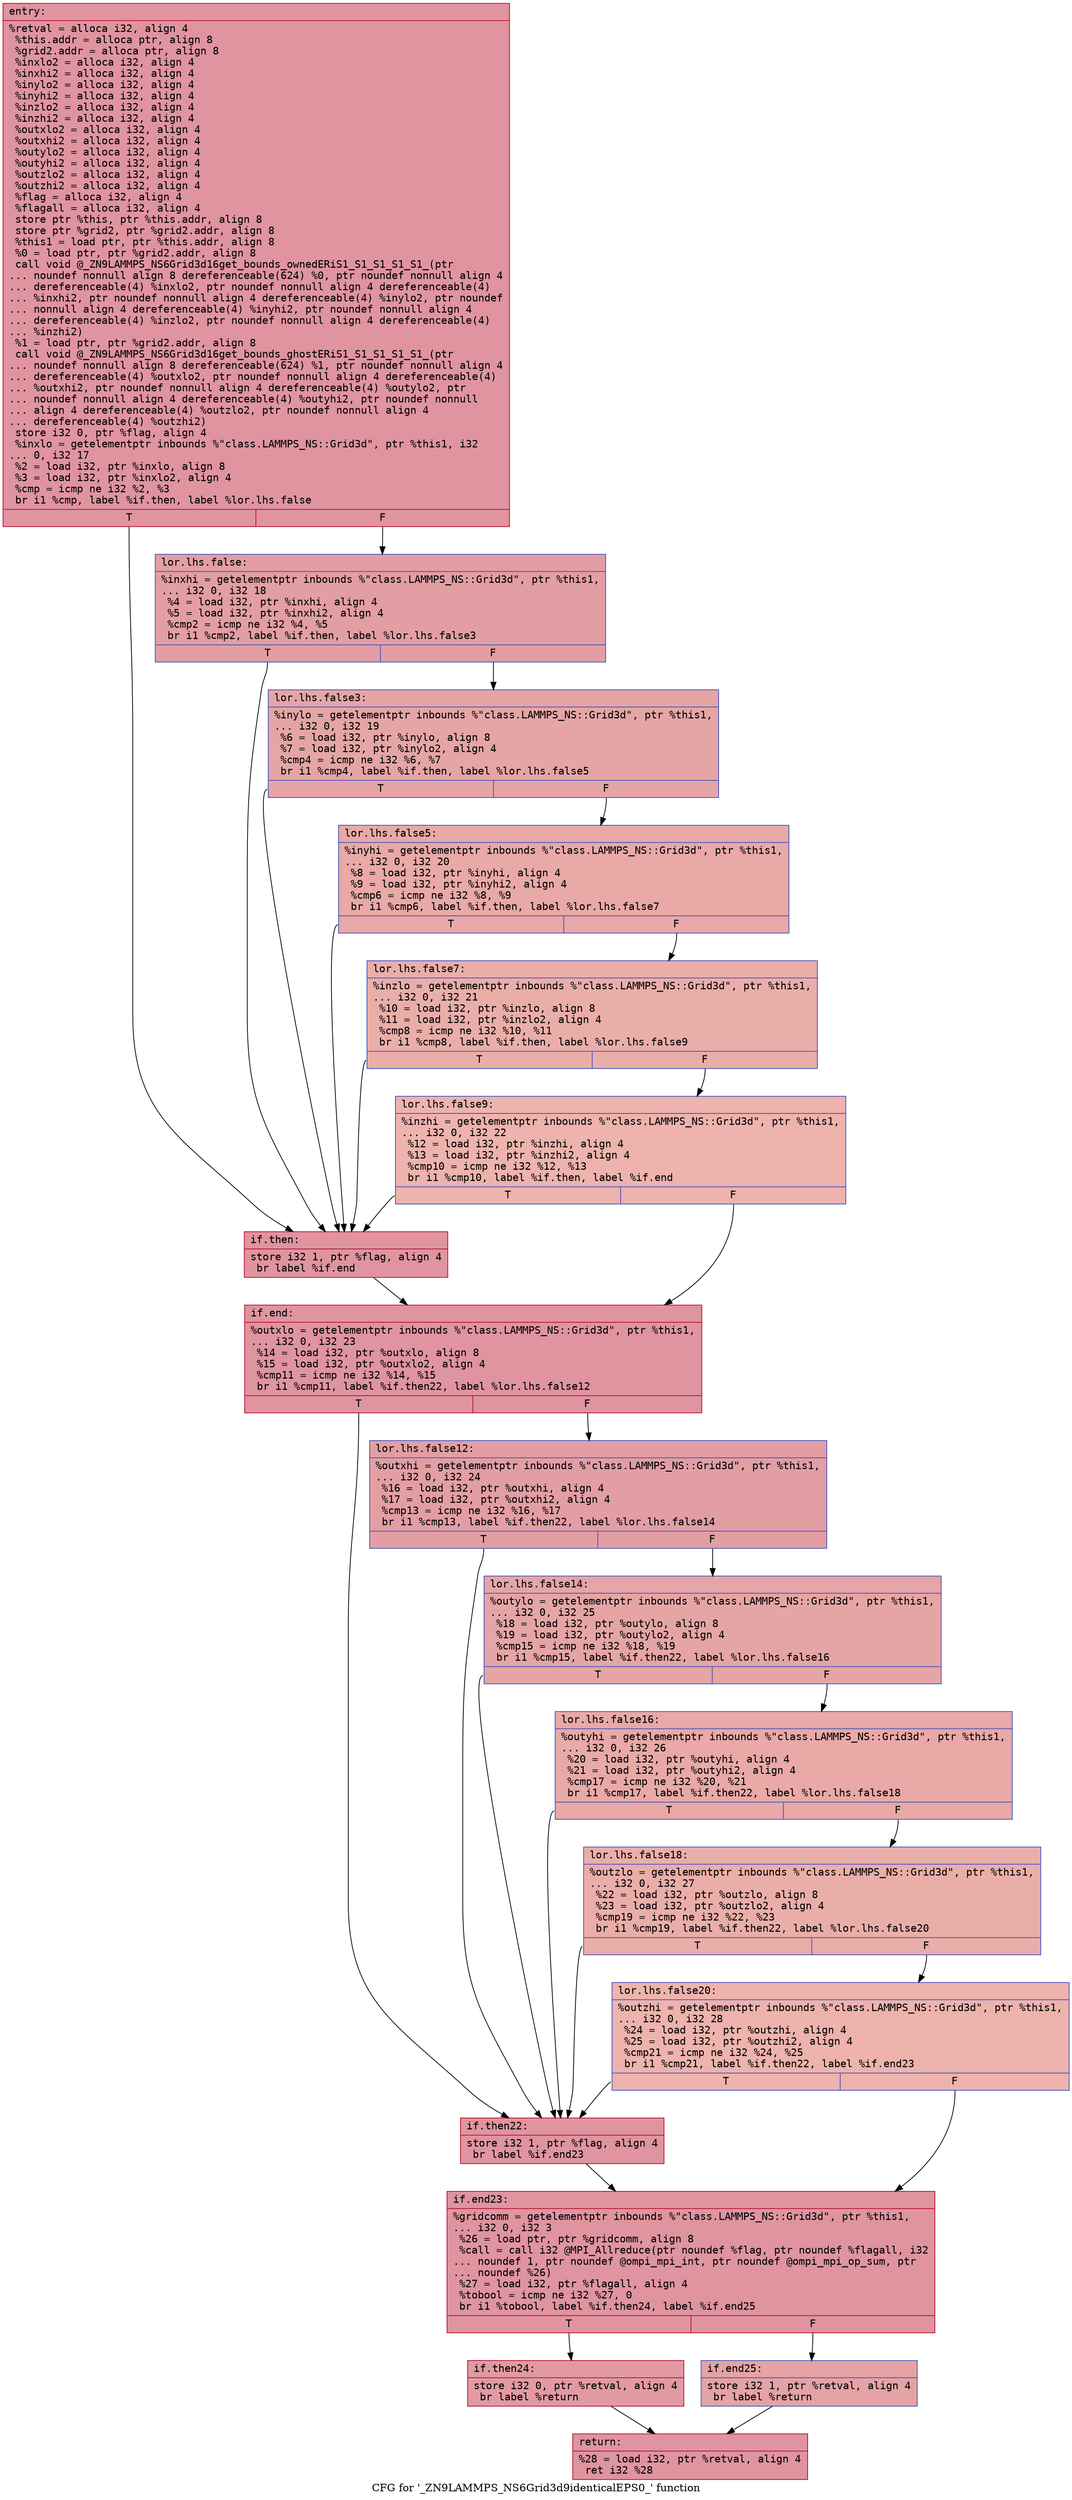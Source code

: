 digraph "CFG for '_ZN9LAMMPS_NS6Grid3d9identicalEPS0_' function" {
	label="CFG for '_ZN9LAMMPS_NS6Grid3d9identicalEPS0_' function";

	Node0x55fcd5f84db0 [shape=record,color="#b70d28ff", style=filled, fillcolor="#b70d2870" fontname="Courier",label="{entry:\l|  %retval = alloca i32, align 4\l  %this.addr = alloca ptr, align 8\l  %grid2.addr = alloca ptr, align 8\l  %inxlo2 = alloca i32, align 4\l  %inxhi2 = alloca i32, align 4\l  %inylo2 = alloca i32, align 4\l  %inyhi2 = alloca i32, align 4\l  %inzlo2 = alloca i32, align 4\l  %inzhi2 = alloca i32, align 4\l  %outxlo2 = alloca i32, align 4\l  %outxhi2 = alloca i32, align 4\l  %outylo2 = alloca i32, align 4\l  %outyhi2 = alloca i32, align 4\l  %outzlo2 = alloca i32, align 4\l  %outzhi2 = alloca i32, align 4\l  %flag = alloca i32, align 4\l  %flagall = alloca i32, align 4\l  store ptr %this, ptr %this.addr, align 8\l  store ptr %grid2, ptr %grid2.addr, align 8\l  %this1 = load ptr, ptr %this.addr, align 8\l  %0 = load ptr, ptr %grid2.addr, align 8\l  call void @_ZN9LAMMPS_NS6Grid3d16get_bounds_ownedERiS1_S1_S1_S1_S1_(ptr\l... noundef nonnull align 8 dereferenceable(624) %0, ptr noundef nonnull align 4\l... dereferenceable(4) %inxlo2, ptr noundef nonnull align 4 dereferenceable(4)\l... %inxhi2, ptr noundef nonnull align 4 dereferenceable(4) %inylo2, ptr noundef\l... nonnull align 4 dereferenceable(4) %inyhi2, ptr noundef nonnull align 4\l... dereferenceable(4) %inzlo2, ptr noundef nonnull align 4 dereferenceable(4)\l... %inzhi2)\l  %1 = load ptr, ptr %grid2.addr, align 8\l  call void @_ZN9LAMMPS_NS6Grid3d16get_bounds_ghostERiS1_S1_S1_S1_S1_(ptr\l... noundef nonnull align 8 dereferenceable(624) %1, ptr noundef nonnull align 4\l... dereferenceable(4) %outxlo2, ptr noundef nonnull align 4 dereferenceable(4)\l... %outxhi2, ptr noundef nonnull align 4 dereferenceable(4) %outylo2, ptr\l... noundef nonnull align 4 dereferenceable(4) %outyhi2, ptr noundef nonnull\l... align 4 dereferenceable(4) %outzlo2, ptr noundef nonnull align 4\l... dereferenceable(4) %outzhi2)\l  store i32 0, ptr %flag, align 4\l  %inxlo = getelementptr inbounds %\"class.LAMMPS_NS::Grid3d\", ptr %this1, i32\l... 0, i32 17\l  %2 = load i32, ptr %inxlo, align 8\l  %3 = load i32, ptr %inxlo2, align 4\l  %cmp = icmp ne i32 %2, %3\l  br i1 %cmp, label %if.then, label %lor.lhs.false\l|{<s0>T|<s1>F}}"];
	Node0x55fcd5f84db0:s0 -> Node0x55fcd5f85b90[tooltip="entry -> if.then\nProbability 50.00%" ];
	Node0x55fcd5f84db0:s1 -> Node0x55fcd5f86600[tooltip="entry -> lor.lhs.false\nProbability 50.00%" ];
	Node0x55fcd5f86600 [shape=record,color="#3d50c3ff", style=filled, fillcolor="#be242e70" fontname="Courier",label="{lor.lhs.false:\l|  %inxhi = getelementptr inbounds %\"class.LAMMPS_NS::Grid3d\", ptr %this1,\l... i32 0, i32 18\l  %4 = load i32, ptr %inxhi, align 4\l  %5 = load i32, ptr %inxhi2, align 4\l  %cmp2 = icmp ne i32 %4, %5\l  br i1 %cmp2, label %if.then, label %lor.lhs.false3\l|{<s0>T|<s1>F}}"];
	Node0x55fcd5f86600:s0 -> Node0x55fcd5f85b90[tooltip="lor.lhs.false -> if.then\nProbability 50.00%" ];
	Node0x55fcd5f86600:s1 -> Node0x55fcd5f85560[tooltip="lor.lhs.false -> lor.lhs.false3\nProbability 50.00%" ];
	Node0x55fcd5f85560 [shape=record,color="#3d50c3ff", style=filled, fillcolor="#c5333470" fontname="Courier",label="{lor.lhs.false3:\l|  %inylo = getelementptr inbounds %\"class.LAMMPS_NS::Grid3d\", ptr %this1,\l... i32 0, i32 19\l  %6 = load i32, ptr %inylo, align 8\l  %7 = load i32, ptr %inylo2, align 4\l  %cmp4 = icmp ne i32 %6, %7\l  br i1 %cmp4, label %if.then, label %lor.lhs.false5\l|{<s0>T|<s1>F}}"];
	Node0x55fcd5f85560:s0 -> Node0x55fcd5f85b90[tooltip="lor.lhs.false3 -> if.then\nProbability 50.00%" ];
	Node0x55fcd5f85560:s1 -> Node0x55fcd5f86f30[tooltip="lor.lhs.false3 -> lor.lhs.false5\nProbability 50.00%" ];
	Node0x55fcd5f86f30 [shape=record,color="#3d50c3ff", style=filled, fillcolor="#ca3b3770" fontname="Courier",label="{lor.lhs.false5:\l|  %inyhi = getelementptr inbounds %\"class.LAMMPS_NS::Grid3d\", ptr %this1,\l... i32 0, i32 20\l  %8 = load i32, ptr %inyhi, align 4\l  %9 = load i32, ptr %inyhi2, align 4\l  %cmp6 = icmp ne i32 %8, %9\l  br i1 %cmp6, label %if.then, label %lor.lhs.false7\l|{<s0>T|<s1>F}}"];
	Node0x55fcd5f86f30:s0 -> Node0x55fcd5f85b90[tooltip="lor.lhs.false5 -> if.then\nProbability 50.00%" ];
	Node0x55fcd5f86f30:s1 -> Node0x55fcd5f872f0[tooltip="lor.lhs.false5 -> lor.lhs.false7\nProbability 50.00%" ];
	Node0x55fcd5f872f0 [shape=record,color="#3d50c3ff", style=filled, fillcolor="#d0473d70" fontname="Courier",label="{lor.lhs.false7:\l|  %inzlo = getelementptr inbounds %\"class.LAMMPS_NS::Grid3d\", ptr %this1,\l... i32 0, i32 21\l  %10 = load i32, ptr %inzlo, align 8\l  %11 = load i32, ptr %inzlo2, align 4\l  %cmp8 = icmp ne i32 %10, %11\l  br i1 %cmp8, label %if.then, label %lor.lhs.false9\l|{<s0>T|<s1>F}}"];
	Node0x55fcd5f872f0:s0 -> Node0x55fcd5f85b90[tooltip="lor.lhs.false7 -> if.then\nProbability 50.00%" ];
	Node0x55fcd5f872f0:s1 -> Node0x55fcd5f876b0[tooltip="lor.lhs.false7 -> lor.lhs.false9\nProbability 50.00%" ];
	Node0x55fcd5f876b0 [shape=record,color="#3d50c3ff", style=filled, fillcolor="#d6524470" fontname="Courier",label="{lor.lhs.false9:\l|  %inzhi = getelementptr inbounds %\"class.LAMMPS_NS::Grid3d\", ptr %this1,\l... i32 0, i32 22\l  %12 = load i32, ptr %inzhi, align 4\l  %13 = load i32, ptr %inzhi2, align 4\l  %cmp10 = icmp ne i32 %12, %13\l  br i1 %cmp10, label %if.then, label %if.end\l|{<s0>T|<s1>F}}"];
	Node0x55fcd5f876b0:s0 -> Node0x55fcd5f85b90[tooltip="lor.lhs.false9 -> if.then\nProbability 50.00%" ];
	Node0x55fcd5f876b0:s1 -> Node0x55fcd5f87a70[tooltip="lor.lhs.false9 -> if.end\nProbability 50.00%" ];
	Node0x55fcd5f85b90 [shape=record,color="#b70d28ff", style=filled, fillcolor="#b70d2870" fontname="Courier",label="{if.then:\l|  store i32 1, ptr %flag, align 4\l  br label %if.end\l}"];
	Node0x55fcd5f85b90 -> Node0x55fcd5f87a70[tooltip="if.then -> if.end\nProbability 100.00%" ];
	Node0x55fcd5f87a70 [shape=record,color="#b70d28ff", style=filled, fillcolor="#b70d2870" fontname="Courier",label="{if.end:\l|  %outxlo = getelementptr inbounds %\"class.LAMMPS_NS::Grid3d\", ptr %this1,\l... i32 0, i32 23\l  %14 = load i32, ptr %outxlo, align 8\l  %15 = load i32, ptr %outxlo2, align 4\l  %cmp11 = icmp ne i32 %14, %15\l  br i1 %cmp11, label %if.then22, label %lor.lhs.false12\l|{<s0>T|<s1>F}}"];
	Node0x55fcd5f87a70:s0 -> Node0x55fcd5f87f30[tooltip="if.end -> if.then22\nProbability 50.00%" ];
	Node0x55fcd5f87a70:s1 -> Node0x55fcd5f87fb0[tooltip="if.end -> lor.lhs.false12\nProbability 50.00%" ];
	Node0x55fcd5f87fb0 [shape=record,color="#3d50c3ff", style=filled, fillcolor="#be242e70" fontname="Courier",label="{lor.lhs.false12:\l|  %outxhi = getelementptr inbounds %\"class.LAMMPS_NS::Grid3d\", ptr %this1,\l... i32 0, i32 24\l  %16 = load i32, ptr %outxhi, align 4\l  %17 = load i32, ptr %outxhi2, align 4\l  %cmp13 = icmp ne i32 %16, %17\l  br i1 %cmp13, label %if.then22, label %lor.lhs.false14\l|{<s0>T|<s1>F}}"];
	Node0x55fcd5f87fb0:s0 -> Node0x55fcd5f87f30[tooltip="lor.lhs.false12 -> if.then22\nProbability 50.00%" ];
	Node0x55fcd5f87fb0:s1 -> Node0x55fcd5f883a0[tooltip="lor.lhs.false12 -> lor.lhs.false14\nProbability 50.00%" ];
	Node0x55fcd5f883a0 [shape=record,color="#3d50c3ff", style=filled, fillcolor="#c5333470" fontname="Courier",label="{lor.lhs.false14:\l|  %outylo = getelementptr inbounds %\"class.LAMMPS_NS::Grid3d\", ptr %this1,\l... i32 0, i32 25\l  %18 = load i32, ptr %outylo, align 8\l  %19 = load i32, ptr %outylo2, align 4\l  %cmp15 = icmp ne i32 %18, %19\l  br i1 %cmp15, label %if.then22, label %lor.lhs.false16\l|{<s0>T|<s1>F}}"];
	Node0x55fcd5f883a0:s0 -> Node0x55fcd5f87f30[tooltip="lor.lhs.false14 -> if.then22\nProbability 50.00%" ];
	Node0x55fcd5f883a0:s1 -> Node0x55fcd5f86650[tooltip="lor.lhs.false14 -> lor.lhs.false16\nProbability 50.00%" ];
	Node0x55fcd5f86650 [shape=record,color="#3d50c3ff", style=filled, fillcolor="#ca3b3770" fontname="Courier",label="{lor.lhs.false16:\l|  %outyhi = getelementptr inbounds %\"class.LAMMPS_NS::Grid3d\", ptr %this1,\l... i32 0, i32 26\l  %20 = load i32, ptr %outyhi, align 4\l  %21 = load i32, ptr %outyhi2, align 4\l  %cmp17 = icmp ne i32 %20, %21\l  br i1 %cmp17, label %if.then22, label %lor.lhs.false18\l|{<s0>T|<s1>F}}"];
	Node0x55fcd5f86650:s0 -> Node0x55fcd5f87f30[tooltip="lor.lhs.false16 -> if.then22\nProbability 50.00%" ];
	Node0x55fcd5f86650:s1 -> Node0x55fcd5f88e30[tooltip="lor.lhs.false16 -> lor.lhs.false18\nProbability 50.00%" ];
	Node0x55fcd5f88e30 [shape=record,color="#3d50c3ff", style=filled, fillcolor="#d0473d70" fontname="Courier",label="{lor.lhs.false18:\l|  %outzlo = getelementptr inbounds %\"class.LAMMPS_NS::Grid3d\", ptr %this1,\l... i32 0, i32 27\l  %22 = load i32, ptr %outzlo, align 8\l  %23 = load i32, ptr %outzlo2, align 4\l  %cmp19 = icmp ne i32 %22, %23\l  br i1 %cmp19, label %if.then22, label %lor.lhs.false20\l|{<s0>T|<s1>F}}"];
	Node0x55fcd5f88e30:s0 -> Node0x55fcd5f87f30[tooltip="lor.lhs.false18 -> if.then22\nProbability 50.00%" ];
	Node0x55fcd5f88e30:s1 -> Node0x55fcd5f891f0[tooltip="lor.lhs.false18 -> lor.lhs.false20\nProbability 50.00%" ];
	Node0x55fcd5f891f0 [shape=record,color="#3d50c3ff", style=filled, fillcolor="#d6524470" fontname="Courier",label="{lor.lhs.false20:\l|  %outzhi = getelementptr inbounds %\"class.LAMMPS_NS::Grid3d\", ptr %this1,\l... i32 0, i32 28\l  %24 = load i32, ptr %outzhi, align 4\l  %25 = load i32, ptr %outzhi2, align 4\l  %cmp21 = icmp ne i32 %24, %25\l  br i1 %cmp21, label %if.then22, label %if.end23\l|{<s0>T|<s1>F}}"];
	Node0x55fcd5f891f0:s0 -> Node0x55fcd5f87f30[tooltip="lor.lhs.false20 -> if.then22\nProbability 50.00%" ];
	Node0x55fcd5f891f0:s1 -> Node0x55fcd5f895b0[tooltip="lor.lhs.false20 -> if.end23\nProbability 50.00%" ];
	Node0x55fcd5f87f30 [shape=record,color="#b70d28ff", style=filled, fillcolor="#b70d2870" fontname="Courier",label="{if.then22:\l|  store i32 1, ptr %flag, align 4\l  br label %if.end23\l}"];
	Node0x55fcd5f87f30 -> Node0x55fcd5f895b0[tooltip="if.then22 -> if.end23\nProbability 100.00%" ];
	Node0x55fcd5f895b0 [shape=record,color="#b70d28ff", style=filled, fillcolor="#b70d2870" fontname="Courier",label="{if.end23:\l|  %gridcomm = getelementptr inbounds %\"class.LAMMPS_NS::Grid3d\", ptr %this1,\l... i32 0, i32 3\l  %26 = load ptr, ptr %gridcomm, align 8\l  %call = call i32 @MPI_Allreduce(ptr noundef %flag, ptr noundef %flagall, i32\l... noundef 1, ptr noundef @ompi_mpi_int, ptr noundef @ompi_mpi_op_sum, ptr\l... noundef %26)\l  %27 = load i32, ptr %flagall, align 4\l  %tobool = icmp ne i32 %27, 0\l  br i1 %tobool, label %if.then24, label %if.end25\l|{<s0>T|<s1>F}}"];
	Node0x55fcd5f895b0:s0 -> Node0x55fcd5f89cc0[tooltip="if.end23 -> if.then24\nProbability 62.50%" ];
	Node0x55fcd5f895b0:s1 -> Node0x55fcd5f89d10[tooltip="if.end23 -> if.end25\nProbability 37.50%" ];
	Node0x55fcd5f89cc0 [shape=record,color="#b70d28ff", style=filled, fillcolor="#bb1b2c70" fontname="Courier",label="{if.then24:\l|  store i32 0, ptr %retval, align 4\l  br label %return\l}"];
	Node0x55fcd5f89cc0 -> Node0x55fcd5f89f40[tooltip="if.then24 -> return\nProbability 100.00%" ];
	Node0x55fcd5f89d10 [shape=record,color="#3d50c3ff", style=filled, fillcolor="#c32e3170" fontname="Courier",label="{if.end25:\l|  store i32 1, ptr %retval, align 4\l  br label %return\l}"];
	Node0x55fcd5f89d10 -> Node0x55fcd5f89f40[tooltip="if.end25 -> return\nProbability 100.00%" ];
	Node0x55fcd5f89f40 [shape=record,color="#b70d28ff", style=filled, fillcolor="#b70d2870" fontname="Courier",label="{return:\l|  %28 = load i32, ptr %retval, align 4\l  ret i32 %28\l}"];
}
